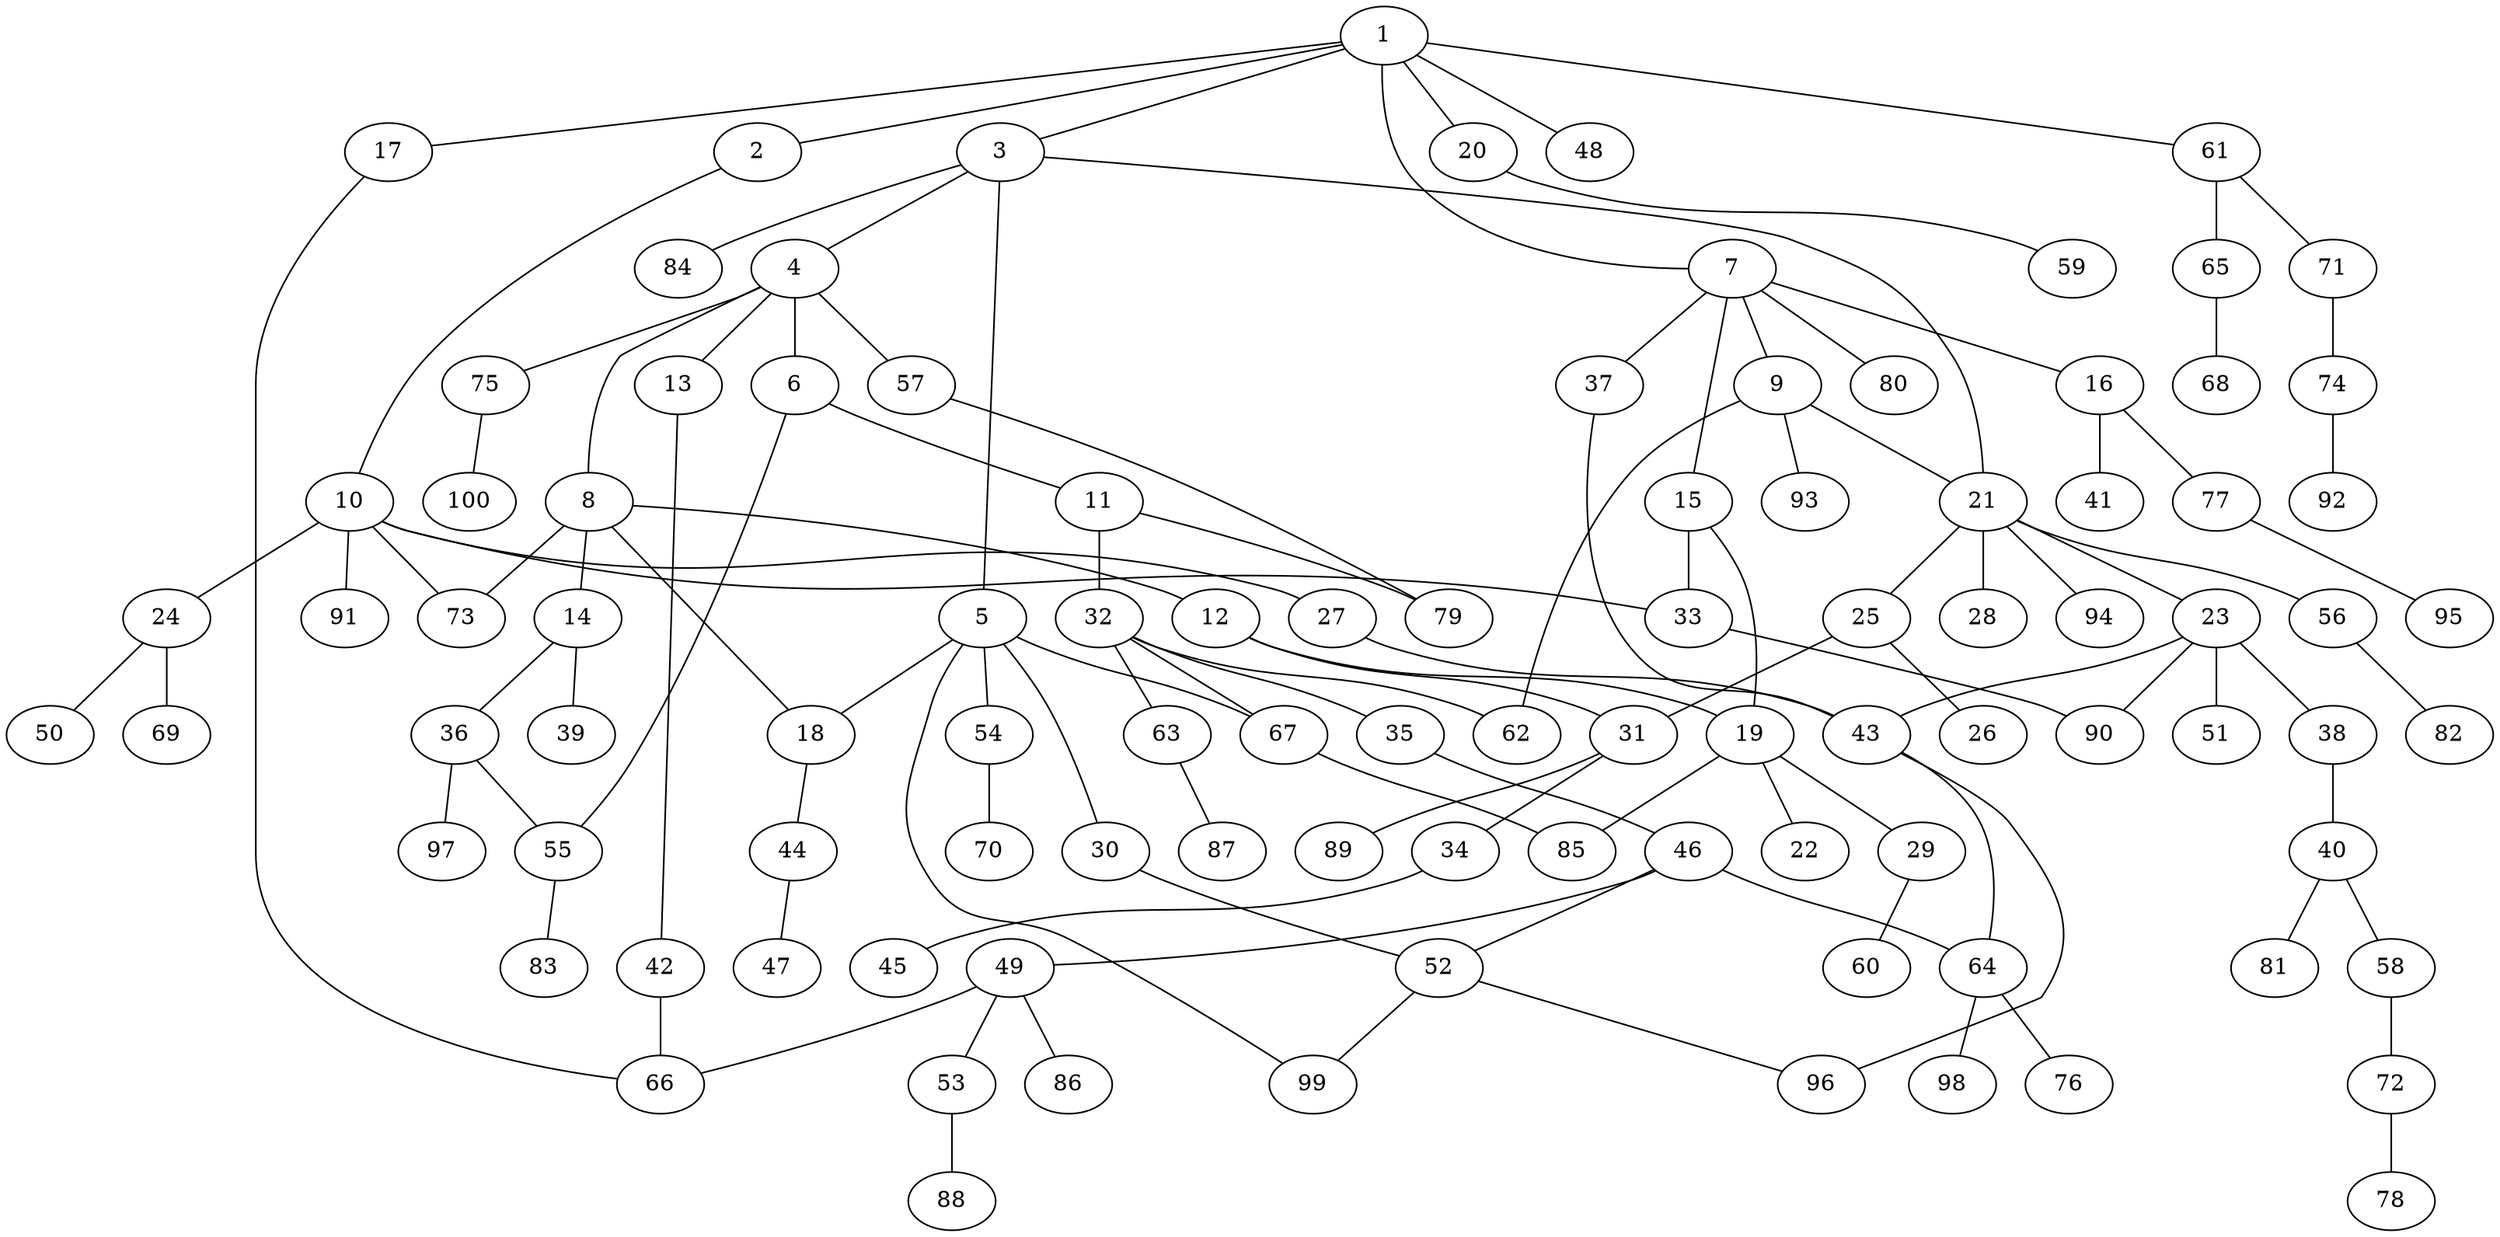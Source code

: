 graph graphname {1--2
1--3
1--7
1--17
1--20
1--48
1--61
2--10
3--4
3--5
3--21
3--84
4--6
4--8
4--13
4--57
4--75
5--18
5--30
5--54
5--67
5--99
6--11
6--55
7--9
7--15
7--16
7--37
7--80
8--12
8--14
8--18
8--73
9--21
9--62
9--93
10--24
10--27
10--33
10--73
10--91
11--32
11--79
12--19
12--31
13--42
14--36
14--39
15--19
15--33
16--41
16--77
17--66
18--44
19--22
19--29
19--85
20--59
21--23
21--25
21--28
21--56
21--94
23--38
23--43
23--51
23--90
24--50
24--69
25--26
25--31
27--43
29--60
30--52
31--34
31--89
32--35
32--62
32--63
32--67
33--90
34--45
35--46
36--55
36--97
37--43
38--40
40--58
40--81
42--66
43--64
43--96
44--47
46--49
46--52
46--64
49--53
49--66
49--86
52--96
52--99
53--88
54--70
55--83
56--82
57--79
58--72
61--65
61--71
63--87
64--76
64--98
65--68
67--85
71--74
72--78
74--92
75--100
77--95
}